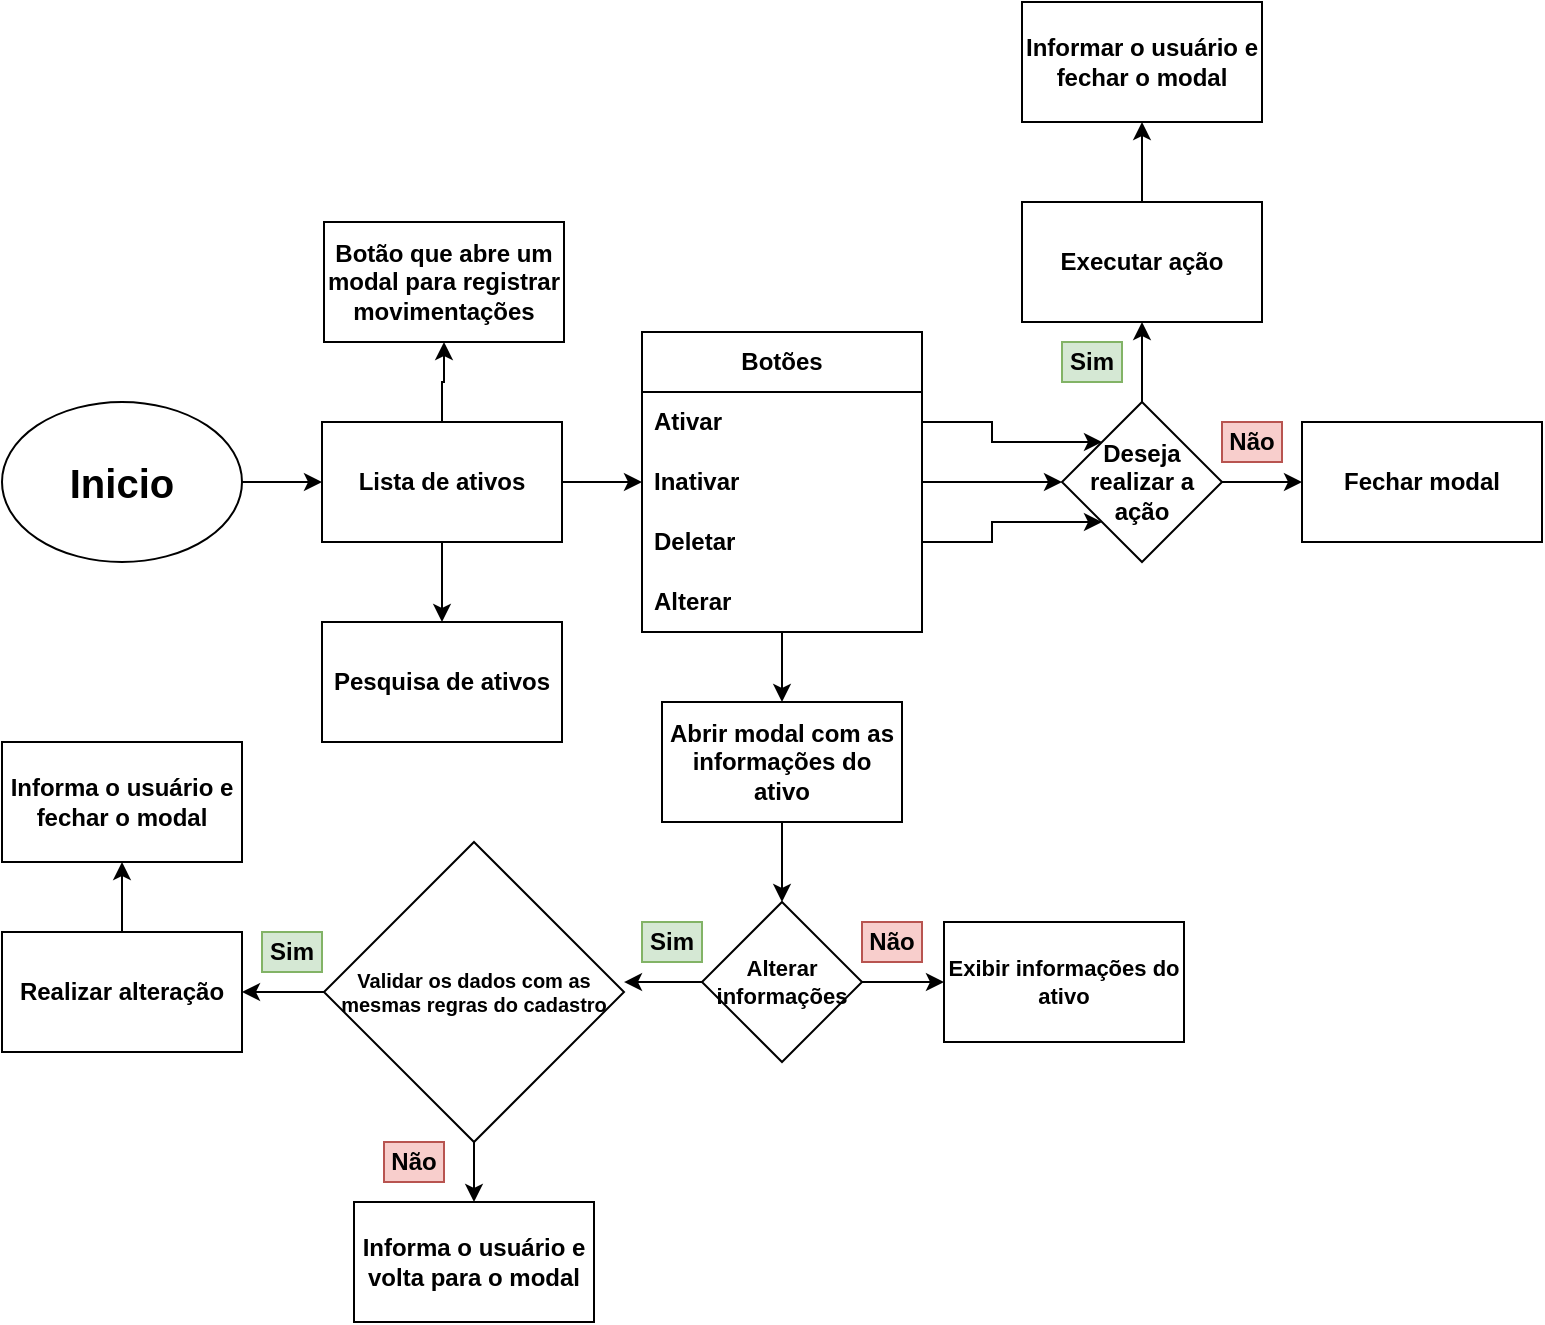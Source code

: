 <mxfile version="24.8.3">
  <diagram name="Página-1" id="mZaNX7tPd2Ex-1gxQd6F">
    <mxGraphModel dx="796" dy="455" grid="1" gridSize="10" guides="1" tooltips="1" connect="1" arrows="1" fold="1" page="1" pageScale="1" pageWidth="827" pageHeight="1169" math="0" shadow="0">
      <root>
        <mxCell id="0" />
        <mxCell id="1" parent="0" />
        <mxCell id="kgLfIohsycxYmXVChcK0-3" value="" style="edgeStyle=orthogonalEdgeStyle;rounded=0;orthogonalLoop=1;jettySize=auto;html=1;fontStyle=1" parent="1" source="kgLfIohsycxYmXVChcK0-1" target="kgLfIohsycxYmXVChcK0-2" edge="1">
          <mxGeometry relative="1" as="geometry" />
        </mxCell>
        <mxCell id="kgLfIohsycxYmXVChcK0-1" value="&lt;h1 style=&quot;font-size: 20px;&quot;&gt;Inicio&lt;/h1&gt;" style="ellipse;whiteSpace=wrap;html=1;fontSize=20;fontStyle=1" parent="1" vertex="1">
          <mxGeometry x="29" y="240" width="120" height="80" as="geometry" />
        </mxCell>
        <mxCell id="kgLfIohsycxYmXVChcK0-10" style="edgeStyle=orthogonalEdgeStyle;rounded=0;orthogonalLoop=1;jettySize=auto;html=1;fontStyle=1" parent="1" source="kgLfIohsycxYmXVChcK0-2" target="kgLfIohsycxYmXVChcK0-5" edge="1">
          <mxGeometry relative="1" as="geometry" />
        </mxCell>
        <mxCell id="Bl43CiRE0d_pMLuB3ysB-2" value="" style="edgeStyle=orthogonalEdgeStyle;rounded=0;orthogonalLoop=1;jettySize=auto;html=1;" edge="1" parent="1" source="kgLfIohsycxYmXVChcK0-2" target="Bl43CiRE0d_pMLuB3ysB-1">
          <mxGeometry relative="1" as="geometry" />
        </mxCell>
        <mxCell id="Bl43CiRE0d_pMLuB3ysB-4" value="" style="edgeStyle=orthogonalEdgeStyle;rounded=0;orthogonalLoop=1;jettySize=auto;html=1;" edge="1" parent="1" source="kgLfIohsycxYmXVChcK0-2" target="Bl43CiRE0d_pMLuB3ysB-3">
          <mxGeometry relative="1" as="geometry" />
        </mxCell>
        <mxCell id="kgLfIohsycxYmXVChcK0-2" value="Lista de ativos" style="whiteSpace=wrap;html=1;fontSize=12;fontStyle=1;" parent="1" vertex="1">
          <mxGeometry x="189" y="250" width="120" height="60" as="geometry" />
        </mxCell>
        <mxCell id="kgLfIohsycxYmXVChcK0-26" style="edgeStyle=orthogonalEdgeStyle;rounded=0;orthogonalLoop=1;jettySize=auto;html=1;entryX=0.5;entryY=0;entryDx=0;entryDy=0;fontStyle=1" parent="1" source="kgLfIohsycxYmXVChcK0-5" target="kgLfIohsycxYmXVChcK0-24" edge="1">
          <mxGeometry relative="1" as="geometry" />
        </mxCell>
        <mxCell id="kgLfIohsycxYmXVChcK0-5" value="Botões" style="swimlane;fontStyle=1;childLayout=stackLayout;horizontal=1;startSize=30;horizontalStack=0;resizeParent=1;resizeParentMax=0;resizeLast=0;collapsible=1;marginBottom=0;whiteSpace=wrap;html=1;" parent="1" vertex="1">
          <mxGeometry x="349" y="205" width="140" height="150" as="geometry" />
        </mxCell>
        <mxCell id="kgLfIohsycxYmXVChcK0-6" value="Ativar" style="text;strokeColor=none;fillColor=none;align=left;verticalAlign=middle;spacingLeft=4;spacingRight=4;overflow=hidden;points=[[0,0.5],[1,0.5]];portConstraint=eastwest;rotatable=0;whiteSpace=wrap;html=1;fontStyle=1" parent="kgLfIohsycxYmXVChcK0-5" vertex="1">
          <mxGeometry y="30" width="140" height="30" as="geometry" />
        </mxCell>
        <mxCell id="kgLfIohsycxYmXVChcK0-7" value="Inativar" style="text;strokeColor=none;fillColor=none;align=left;verticalAlign=middle;spacingLeft=4;spacingRight=4;overflow=hidden;points=[[0,0.5],[1,0.5]];portConstraint=eastwest;rotatable=0;whiteSpace=wrap;html=1;fontStyle=1" parent="kgLfIohsycxYmXVChcK0-5" vertex="1">
          <mxGeometry y="60" width="140" height="30" as="geometry" />
        </mxCell>
        <mxCell id="kgLfIohsycxYmXVChcK0-8" value="Deletar" style="text;strokeColor=none;fillColor=none;align=left;verticalAlign=middle;spacingLeft=4;spacingRight=4;overflow=hidden;points=[[0,0.5],[1,0.5]];portConstraint=eastwest;rotatable=0;whiteSpace=wrap;html=1;fontStyle=1" parent="kgLfIohsycxYmXVChcK0-5" vertex="1">
          <mxGeometry y="90" width="140" height="30" as="geometry" />
        </mxCell>
        <mxCell id="kgLfIohsycxYmXVChcK0-9" value="Alterar" style="text;strokeColor=none;fillColor=none;align=left;verticalAlign=middle;spacingLeft=4;spacingRight=4;overflow=hidden;points=[[0,0.5],[1,0.5]];portConstraint=eastwest;rotatable=0;whiteSpace=wrap;html=1;fontStyle=1" parent="kgLfIohsycxYmXVChcK0-5" vertex="1">
          <mxGeometry y="120" width="140" height="30" as="geometry" />
        </mxCell>
        <mxCell id="kgLfIohsycxYmXVChcK0-14" style="edgeStyle=orthogonalEdgeStyle;rounded=0;orthogonalLoop=1;jettySize=auto;html=1;entryX=0;entryY=0.5;entryDx=0;entryDy=0;fontStyle=1" parent="1" source="kgLfIohsycxYmXVChcK0-7" target="kgLfIohsycxYmXVChcK0-17" edge="1">
          <mxGeometry relative="1" as="geometry">
            <mxPoint x="529" y="280" as="targetPoint" />
          </mxGeometry>
        </mxCell>
        <mxCell id="kgLfIohsycxYmXVChcK0-15" style="edgeStyle=orthogonalEdgeStyle;rounded=0;orthogonalLoop=1;jettySize=auto;html=1;entryX=0;entryY=1;entryDx=0;entryDy=0;fontStyle=1" parent="1" source="kgLfIohsycxYmXVChcK0-8" target="kgLfIohsycxYmXVChcK0-17" edge="1">
          <mxGeometry relative="1" as="geometry">
            <mxPoint x="529" y="295" as="targetPoint" />
          </mxGeometry>
        </mxCell>
        <mxCell id="kgLfIohsycxYmXVChcK0-16" style="edgeStyle=orthogonalEdgeStyle;rounded=0;orthogonalLoop=1;jettySize=auto;html=1;entryX=0;entryY=0;entryDx=0;entryDy=0;fontStyle=1" parent="1" source="kgLfIohsycxYmXVChcK0-6" target="kgLfIohsycxYmXVChcK0-17" edge="1">
          <mxGeometry relative="1" as="geometry">
            <mxPoint x="529" y="265" as="targetPoint" />
          </mxGeometry>
        </mxCell>
        <mxCell id="kgLfIohsycxYmXVChcK0-19" value="" style="edgeStyle=orthogonalEdgeStyle;rounded=0;orthogonalLoop=1;jettySize=auto;html=1;fontStyle=1" parent="1" source="kgLfIohsycxYmXVChcK0-17" target="kgLfIohsycxYmXVChcK0-18" edge="1">
          <mxGeometry relative="1" as="geometry" />
        </mxCell>
        <mxCell id="kgLfIohsycxYmXVChcK0-21" value="" style="edgeStyle=orthogonalEdgeStyle;rounded=0;orthogonalLoop=1;jettySize=auto;html=1;fontStyle=1" parent="1" source="kgLfIohsycxYmXVChcK0-17" target="kgLfIohsycxYmXVChcK0-20" edge="1">
          <mxGeometry relative="1" as="geometry" />
        </mxCell>
        <mxCell id="kgLfIohsycxYmXVChcK0-17" value="Deseja realizar a ação" style="rhombus;whiteSpace=wrap;html=1;fontStyle=1" parent="1" vertex="1">
          <mxGeometry x="559" y="240" width="80" height="80" as="geometry" />
        </mxCell>
        <mxCell id="kgLfIohsycxYmXVChcK0-37" value="" style="edgeStyle=orthogonalEdgeStyle;rounded=0;orthogonalLoop=1;jettySize=auto;html=1;" parent="1" source="kgLfIohsycxYmXVChcK0-18" target="kgLfIohsycxYmXVChcK0-36" edge="1">
          <mxGeometry relative="1" as="geometry" />
        </mxCell>
        <mxCell id="kgLfIohsycxYmXVChcK0-18" value="Executar ação" style="whiteSpace=wrap;html=1;fontStyle=1" parent="1" vertex="1">
          <mxGeometry x="539" y="140" width="120" height="60" as="geometry" />
        </mxCell>
        <mxCell id="kgLfIohsycxYmXVChcK0-20" value="Fechar modal" style="whiteSpace=wrap;html=1;fontStyle=1" parent="1" vertex="1">
          <mxGeometry x="679" y="250" width="120" height="60" as="geometry" />
        </mxCell>
        <mxCell id="kgLfIohsycxYmXVChcK0-22" value="Sim" style="rounded=0;whiteSpace=wrap;html=1;fillColor=#d5e8d4;strokeColor=#82b366;fontStyle=1" parent="1" vertex="1">
          <mxGeometry x="559" y="210" width="30" height="20" as="geometry" />
        </mxCell>
        <mxCell id="kgLfIohsycxYmXVChcK0-23" value="Não" style="rounded=0;whiteSpace=wrap;html=1;fillColor=#f8cecc;strokeColor=#b85450;fontStyle=1" parent="1" vertex="1">
          <mxGeometry x="639" y="250" width="30" height="20" as="geometry" />
        </mxCell>
        <mxCell id="kgLfIohsycxYmXVChcK0-27" style="edgeStyle=orthogonalEdgeStyle;rounded=0;orthogonalLoop=1;jettySize=auto;html=1;entryX=0.5;entryY=0;entryDx=0;entryDy=0;fontStyle=1" parent="1" source="kgLfIohsycxYmXVChcK0-24" target="kgLfIohsycxYmXVChcK0-25" edge="1">
          <mxGeometry relative="1" as="geometry" />
        </mxCell>
        <mxCell id="kgLfIohsycxYmXVChcK0-24" value="Abrir modal com as informações do ativo" style="rounded=0;whiteSpace=wrap;html=1;fontStyle=1" parent="1" vertex="1">
          <mxGeometry x="359" y="390" width="120" height="60" as="geometry" />
        </mxCell>
        <mxCell id="kgLfIohsycxYmXVChcK0-31" value="" style="edgeStyle=orthogonalEdgeStyle;rounded=0;orthogonalLoop=1;jettySize=auto;html=1;fontStyle=1" parent="1" source="kgLfIohsycxYmXVChcK0-25" edge="1">
          <mxGeometry relative="1" as="geometry">
            <mxPoint x="340" y="530.029" as="targetPoint" />
          </mxGeometry>
        </mxCell>
        <mxCell id="kgLfIohsycxYmXVChcK0-44" value="" style="edgeStyle=orthogonalEdgeStyle;rounded=0;orthogonalLoop=1;jettySize=auto;html=1;" parent="1" source="kgLfIohsycxYmXVChcK0-25" target="kgLfIohsycxYmXVChcK0-43" edge="1">
          <mxGeometry relative="1" as="geometry" />
        </mxCell>
        <mxCell id="kgLfIohsycxYmXVChcK0-25" value="Alterar informações" style="rhombus;whiteSpace=wrap;html=1;fontSize=11;fontStyle=1" parent="1" vertex="1">
          <mxGeometry x="379" y="490" width="80" height="80" as="geometry" />
        </mxCell>
        <mxCell id="kgLfIohsycxYmXVChcK0-45" style="edgeStyle=orthogonalEdgeStyle;rounded=0;orthogonalLoop=1;jettySize=auto;html=1;" parent="1" source="kgLfIohsycxYmXVChcK0-28" target="kgLfIohsycxYmXVChcK0-40" edge="1">
          <mxGeometry relative="1" as="geometry" />
        </mxCell>
        <mxCell id="kgLfIohsycxYmXVChcK0-28" value="Realizar alteração" style="whiteSpace=wrap;html=1;fontStyle=1" parent="1" vertex="1">
          <mxGeometry x="29" y="505" width="120" height="60" as="geometry" />
        </mxCell>
        <mxCell id="kgLfIohsycxYmXVChcK0-32" value="Sim" style="rounded=0;whiteSpace=wrap;html=1;fillColor=#d5e8d4;strokeColor=#82b366;fontStyle=1" parent="1" vertex="1">
          <mxGeometry x="349" y="500" width="30" height="20" as="geometry" />
        </mxCell>
        <mxCell id="kgLfIohsycxYmXVChcK0-33" value="Não" style="rounded=0;whiteSpace=wrap;html=1;fillColor=#f8cecc;strokeColor=#b85450;fontStyle=1" parent="1" vertex="1">
          <mxGeometry x="459" y="500" width="30" height="20" as="geometry" />
        </mxCell>
        <mxCell id="kgLfIohsycxYmXVChcK0-38" style="edgeStyle=orthogonalEdgeStyle;rounded=0;orthogonalLoop=1;jettySize=auto;html=1;" parent="1" source="kgLfIohsycxYmXVChcK0-34" target="kgLfIohsycxYmXVChcK0-28" edge="1">
          <mxGeometry relative="1" as="geometry" />
        </mxCell>
        <mxCell id="kgLfIohsycxYmXVChcK0-47" value="" style="edgeStyle=orthogonalEdgeStyle;rounded=0;orthogonalLoop=1;jettySize=auto;html=1;" parent="1" source="kgLfIohsycxYmXVChcK0-34" target="kgLfIohsycxYmXVChcK0-46" edge="1">
          <mxGeometry relative="1" as="geometry" />
        </mxCell>
        <mxCell id="kgLfIohsycxYmXVChcK0-34" value="Validar os dados com as mesmas regras do cadastro" style="rhombus;whiteSpace=wrap;html=1;fontSize=10;align=center;fontStyle=1" parent="1" vertex="1">
          <mxGeometry x="190" y="460" width="150" height="150" as="geometry" />
        </mxCell>
        <mxCell id="kgLfIohsycxYmXVChcK0-36" value="Informar o usuário e fechar o modal" style="whiteSpace=wrap;html=1;fontStyle=1;" parent="1" vertex="1">
          <mxGeometry x="539" y="40" width="120" height="60" as="geometry" />
        </mxCell>
        <mxCell id="kgLfIohsycxYmXVChcK0-39" value="Sim" style="rounded=0;whiteSpace=wrap;html=1;fillColor=#d5e8d4;strokeColor=#82b366;fontStyle=1" parent="1" vertex="1">
          <mxGeometry x="159" y="505" width="30" height="20" as="geometry" />
        </mxCell>
        <mxCell id="kgLfIohsycxYmXVChcK0-40" value="&lt;span style=&quot;font-size: 12px;&quot;&gt;Informa o usuário e fechar o modal&lt;/span&gt;" style="whiteSpace=wrap;html=1;fontSize=10;fontStyle=1;" parent="1" vertex="1">
          <mxGeometry x="29" y="410" width="120" height="60" as="geometry" />
        </mxCell>
        <mxCell id="kgLfIohsycxYmXVChcK0-42" value="Não" style="rounded=0;whiteSpace=wrap;html=1;fillColor=#f8cecc;strokeColor=#b85450;fontStyle=1" parent="1" vertex="1">
          <mxGeometry x="220" y="610" width="30" height="20" as="geometry" />
        </mxCell>
        <mxCell id="kgLfIohsycxYmXVChcK0-43" value="Exibir informações do ativo" style="whiteSpace=wrap;html=1;fontSize=11;fontStyle=1;" parent="1" vertex="1">
          <mxGeometry x="500" y="500" width="120" height="60" as="geometry" />
        </mxCell>
        <mxCell id="kgLfIohsycxYmXVChcK0-46" value="&lt;span style=&quot;font-size: 12px;&quot;&gt;Informa o usuário e volta para o modal&lt;/span&gt;" style="whiteSpace=wrap;html=1;fontSize=10;fontStyle=1;" parent="1" vertex="1">
          <mxGeometry x="205" y="640" width="120" height="60" as="geometry" />
        </mxCell>
        <mxCell id="Bl43CiRE0d_pMLuB3ysB-1" value="Botão que abre um modal para registrar movimentações" style="whiteSpace=wrap;html=1;fontStyle=1;" vertex="1" parent="1">
          <mxGeometry x="190" y="150" width="120" height="60" as="geometry" />
        </mxCell>
        <mxCell id="Bl43CiRE0d_pMLuB3ysB-3" value="Pesquisa de ativos" style="whiteSpace=wrap;html=1;fontStyle=1;" vertex="1" parent="1">
          <mxGeometry x="189" y="350" width="120" height="60" as="geometry" />
        </mxCell>
      </root>
    </mxGraphModel>
  </diagram>
</mxfile>
